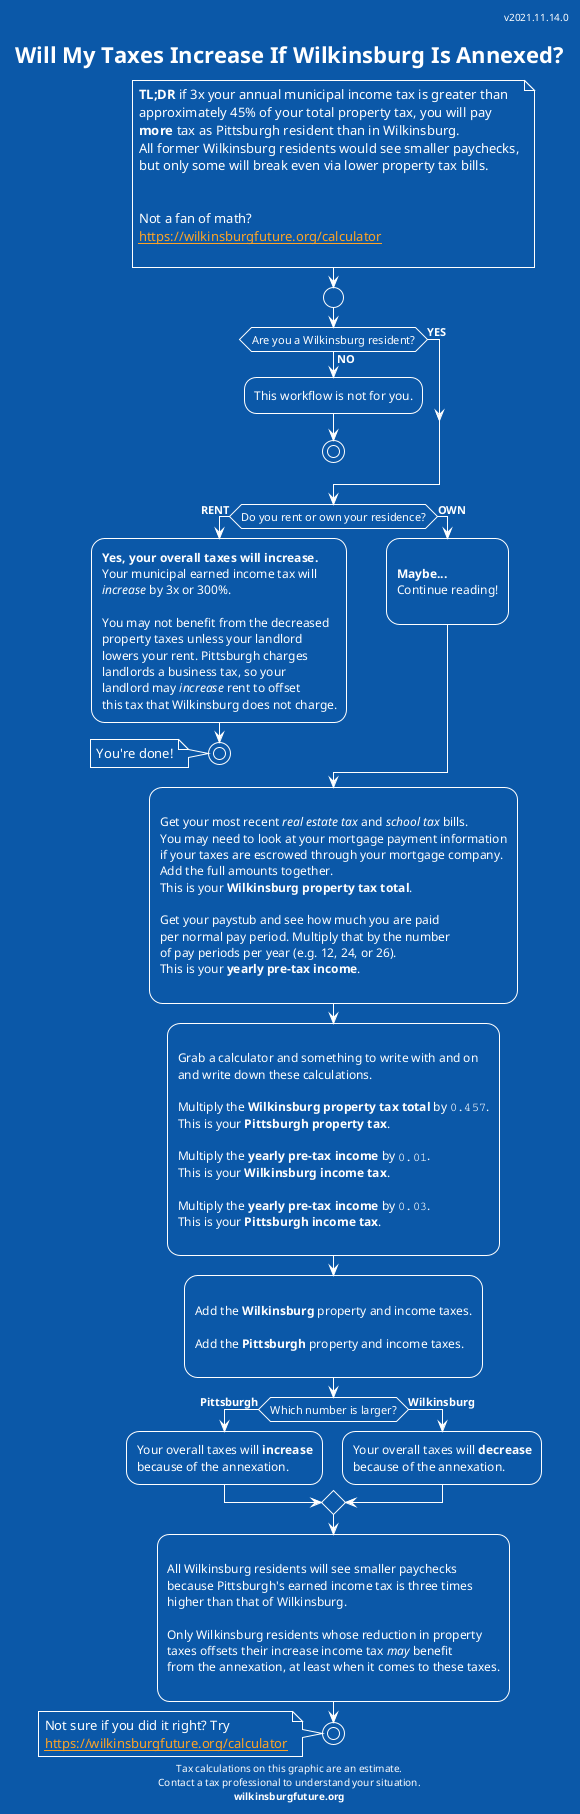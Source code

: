 @startuml
' Best renderer online: https://planttext.com/
' Or use plantuml locally

!theme amiga


title Will My Taxes Increase If Wilkinsburg Is Annexed?
header v2021.11.14.0
footer
Tax calculations on this graphic are an estimate.
Contact a tax professional to understand your situation.
**wilkinsburgfuture.org**
end footer

note
**TL;DR** if 3x your annual municipal income tax is greater than
approximately 45% of your total property tax, you will pay
**more** tax as Pittsburgh resident than in Wilkinsburg.
All former Wilkinsburg residents would see smaller paychecks,
but only some will break even via lower property tax bills.


Not a fan of math? 
[[https://wilkinsburgfuture.org/calculator]]

end note

start

if (Are you a Wilkinsburg resident?) then (**YES**)

else (**NO**)
  :This workflow is not for you.;
  stop
endif

if (Do you rent or own your residence?) then (**RENT**)
  :**Yes, your overall taxes will increase.**
Your municipal earned income tax will
//increase// by 3x or 300%.

You may not benefit from the decreased
property taxes unless your landlord
lowers your rent. Pittsburgh charges
landlords a business tax, so your
landlord may //increase// rent to offset
this tax that Wilkinsburg does not charge.;
  stop
  note left: You're done!

else (**OWN**)
  :
  **Maybe...**
  Continue reading!
  ;
endif

:
Get your most recent //real estate tax// and //school tax// bills.
You may need to look at your mortgage payment information
if your taxes are escrowed through your mortgage company.
Add the full amounts together.
This is your **Wilkinsburg property tax total**.

Get your paystub and see how much you are paid
per normal pay period. Multiply that by the number
of pay periods per year (e.g. 12, 24, or 26).
This is your **yearly pre-tax income**.
;

:
Grab a calculator and something to write with and on
and write down these calculations.

Multiply the **Wilkinsburg property tax total** by ""0.457"".
This is your **Pittsburgh property tax**.

Multiply the **yearly pre-tax income** by ""0.01"".
This is your **Wilkinsburg income tax**.

Multiply the **yearly pre-tax income** by ""0.03"".
This is your **Pittsburgh income tax**.
;

:
Add the **Wilkinsburg** property and income taxes.

Add the **Pittsburgh** property and income taxes.
;


if (Which number is larger?) then (**Pittsburgh**)
  :Your overall taxes will **increase**
because of the annexation.;
else (**Wilkinsburg**)
  :Your overall taxes will **decrease**
because of the annexation.;
endif

:
All Wilkinsburg residents will see smaller paychecks
because Pittsburgh's earned income tax is three times
higher than that of Wilkinsburg.

Only Wilkinsburg residents whose reduction in property
taxes offsets their increase income tax //may// benefit
from the annexation, at least when it comes to these taxes.
;

stop

note
Not sure if you did it right? Try
[[https://wilkinsburgfuture.org/calculator]]
end note

@enduml
